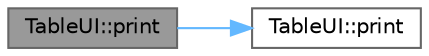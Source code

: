 digraph "TableUI::print"
{
 // LATEX_PDF_SIZE
  bgcolor="transparent";
  edge [fontname=Helvetica,fontsize=10,labelfontname=Helvetica,labelfontsize=10];
  node [fontname=Helvetica,fontsize=10,shape=box,height=0.2,width=0.4];
  rankdir="LR";
  Node1 [id="Node000001",label="TableUI::print",height=0.2,width=0.4,color="gray40", fillcolor="grey60", style="filled", fontcolor="black",tooltip="In ra bảng từ một danh sách các mặt hàng âm nhạc."];
  Node1 -> Node2 [id="edge1_Node000001_Node000002",color="steelblue1",style="solid",tooltip=" "];
  Node2 [id="Node000002",label="TableUI::print",height=0.2,width=0.4,color="grey40", fillcolor="white", style="filled",URL="$class_table_u_i.html#a7780bfa2c06d1e17fbe58cc8e7081c84",tooltip="In ra bảng từ một danh sách các hàng (tuples), mỗi hàng là một vector chuỗi."];
}
